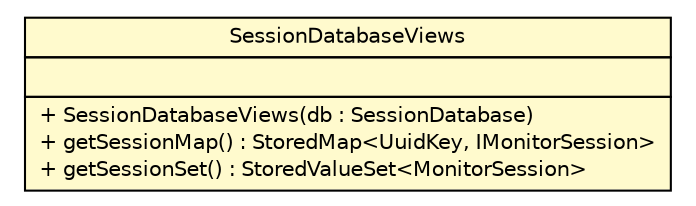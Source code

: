 #!/usr/local/bin/dot
#
# Class diagram 
# Generated by UMLGraph version R5_6 (http://www.umlgraph.org/)
#

digraph G {
	edge [fontname="Helvetica",fontsize=10,labelfontname="Helvetica",labelfontsize=10];
	node [fontname="Helvetica",fontsize=10,shape=plaintext];
	nodesep=0.25;
	ranksep=0.5;
	// sorcer.core.provider.exertmonitor.db.SessionDatabaseViews
	c427973 [label=<<table title="sorcer.core.provider.exertmonitor.db.SessionDatabaseViews" border="0" cellborder="1" cellspacing="0" cellpadding="2" port="p" bgcolor="lemonChiffon" href="./SessionDatabaseViews.html">
		<tr><td><table border="0" cellspacing="0" cellpadding="1">
<tr><td align="center" balign="center"> SessionDatabaseViews </td></tr>
		</table></td></tr>
		<tr><td><table border="0" cellspacing="0" cellpadding="1">
<tr><td align="left" balign="left">  </td></tr>
		</table></td></tr>
		<tr><td><table border="0" cellspacing="0" cellpadding="1">
<tr><td align="left" balign="left"> + SessionDatabaseViews(db : SessionDatabase) </td></tr>
<tr><td align="left" balign="left"> + getSessionMap() : StoredMap&lt;UuidKey, IMonitorSession&gt; </td></tr>
<tr><td align="left" balign="left"> + getSessionSet() : StoredValueSet&lt;MonitorSession&gt; </td></tr>
		</table></td></tr>
		</table>>, URL="./SessionDatabaseViews.html", fontname="Helvetica", fontcolor="black", fontsize=10.0];
}


